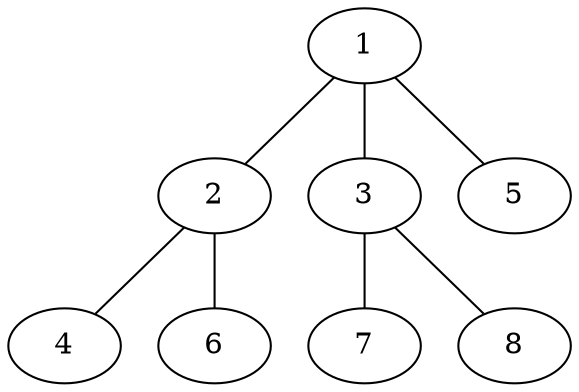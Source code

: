 graph molecule_957 {
	1	 [chem=C];
	2	 [chem=C];
	1 -- 2	 [valence=1];
	3	 [chem=C];
	1 -- 3	 [valence=2];
	5	 [chem=H];
	1 -- 5	 [valence=1];
	4	 [chem=O];
	2 -- 4	 [valence=2];
	6	 [chem=H];
	2 -- 6	 [valence=1];
	7	 [chem=H];
	3 -- 7	 [valence=1];
	8	 [chem=H];
	3 -- 8	 [valence=1];
}
